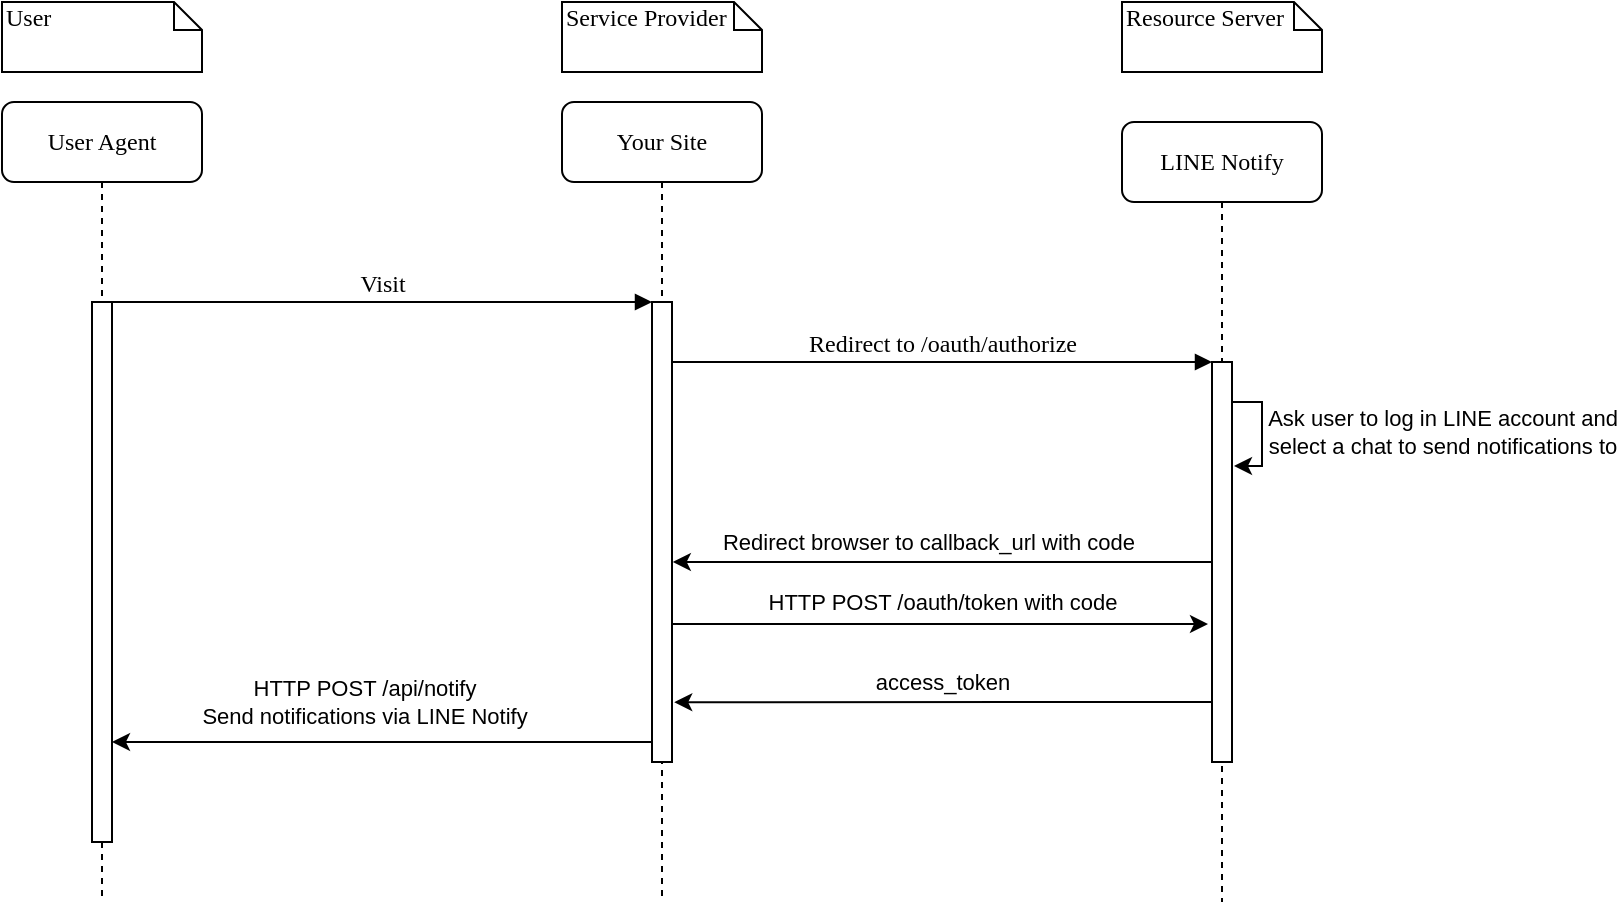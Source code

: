 <mxfile version="14.5.1" type="device"><diagram name="Page-1" id="13e1069c-82ec-6db2-03f1-153e76fe0fe0"><mxGraphModel dx="1694" dy="1174" grid="1" gridSize="10" guides="1" tooltips="1" connect="1" arrows="1" fold="1" page="1" pageScale="1" pageWidth="1100" pageHeight="850" background="#ffffff" math="0" shadow="0"><root><mxCell id="0"/><mxCell id="1" parent="0"/><mxCell id="7baba1c4bc27f4b0-2" value="Your Site" style="shape=umlLifeline;perimeter=lifelinePerimeter;whiteSpace=wrap;html=1;container=1;collapsible=0;recursiveResize=0;outlineConnect=0;rounded=1;shadow=0;comic=0;labelBackgroundColor=none;strokeWidth=1;fontFamily=Verdana;fontSize=12;align=center;" parent="1" vertex="1"><mxGeometry x="390" y="80" width="100" height="400" as="geometry"/></mxCell><mxCell id="7baba1c4bc27f4b0-10" value="" style="html=1;points=[];perimeter=orthogonalPerimeter;rounded=0;shadow=0;comic=0;labelBackgroundColor=none;strokeWidth=1;fontFamily=Verdana;fontSize=12;align=center;" parent="7baba1c4bc27f4b0-2" vertex="1"><mxGeometry x="45" y="100" width="10" height="230" as="geometry"/></mxCell><mxCell id="7baba1c4bc27f4b0-3" value="LINE Notify" style="shape=umlLifeline;perimeter=lifelinePerimeter;whiteSpace=wrap;html=1;container=1;collapsible=0;recursiveResize=0;outlineConnect=0;rounded=1;shadow=0;comic=0;labelBackgroundColor=none;strokeWidth=1;fontFamily=Verdana;fontSize=12;align=center;" parent="1" vertex="1"><mxGeometry x="670" y="90" width="100" height="390" as="geometry"/></mxCell><mxCell id="7baba1c4bc27f4b0-13" value="" style="html=1;points=[];perimeter=orthogonalPerimeter;rounded=0;shadow=0;comic=0;labelBackgroundColor=none;strokeWidth=1;fontFamily=Verdana;fontSize=12;align=center;" parent="7baba1c4bc27f4b0-3" vertex="1"><mxGeometry x="45" y="120" width="10" height="200" as="geometry"/></mxCell><mxCell id="lpXpZ-bWZ1pc868USufZ-1" style="edgeStyle=orthogonalEdgeStyle;rounded=0;orthogonalLoop=1;jettySize=auto;html=1;entryX=1.1;entryY=0.26;entryDx=0;entryDy=0;entryPerimeter=0;" edge="1" parent="7baba1c4bc27f4b0-3" source="7baba1c4bc27f4b0-13" target="7baba1c4bc27f4b0-13"><mxGeometry relative="1" as="geometry"><Array as="points"><mxPoint x="70" y="140"/></Array></mxGeometry></mxCell><mxCell id="lpXpZ-bWZ1pc868USufZ-2" value="Ask user to log in LINE account and&lt;br&gt;select a chat to send notifications to" style="edgeLabel;html=1;align=center;verticalAlign=middle;resizable=0;points=[];" vertex="1" connectable="0" parent="lpXpZ-bWZ1pc868USufZ-1"><mxGeometry x="-0.016" y="1" relative="1" as="geometry"><mxPoint x="89" as="offset"/></mxGeometry></mxCell><mxCell id="7baba1c4bc27f4b0-8" value="User Agent" style="shape=umlLifeline;perimeter=lifelinePerimeter;whiteSpace=wrap;html=1;container=1;collapsible=0;recursiveResize=0;outlineConnect=0;rounded=1;shadow=0;comic=0;labelBackgroundColor=none;strokeWidth=1;fontFamily=Verdana;fontSize=12;align=center;" parent="1" vertex="1"><mxGeometry x="110" y="80" width="100" height="400" as="geometry"/></mxCell><mxCell id="7baba1c4bc27f4b0-9" value="" style="html=1;points=[];perimeter=orthogonalPerimeter;rounded=0;shadow=0;comic=0;labelBackgroundColor=none;strokeWidth=1;fontFamily=Verdana;fontSize=12;align=center;" parent="7baba1c4bc27f4b0-8" vertex="1"><mxGeometry x="45" y="100" width="10" height="270" as="geometry"/></mxCell><mxCell id="7baba1c4bc27f4b0-11" value="Visit" style="html=1;verticalAlign=bottom;endArrow=block;entryX=0;entryY=0;labelBackgroundColor=none;fontFamily=Verdana;fontSize=12;edgeStyle=elbowEdgeStyle;elbow=vertical;" parent="1" source="7baba1c4bc27f4b0-9" target="7baba1c4bc27f4b0-10" edge="1"><mxGeometry relative="1" as="geometry"><mxPoint x="220" y="190" as="sourcePoint"/></mxGeometry></mxCell><mxCell id="7baba1c4bc27f4b0-14" value="Redirect to /oauth/authorize" style="html=1;verticalAlign=bottom;endArrow=block;entryX=0;entryY=0;labelBackgroundColor=none;fontFamily=Verdana;fontSize=12;edgeStyle=elbowEdgeStyle;elbow=vertical;" parent="1" source="7baba1c4bc27f4b0-10" target="7baba1c4bc27f4b0-13" edge="1"><mxGeometry relative="1" as="geometry"><mxPoint x="460" y="200" as="sourcePoint"/></mxGeometry></mxCell><mxCell id="7baba1c4bc27f4b0-40" value="User" style="shape=note;whiteSpace=wrap;html=1;size=14;verticalAlign=top;align=left;spacingTop=-6;rounded=0;shadow=0;comic=0;labelBackgroundColor=none;strokeWidth=1;fontFamily=Verdana;fontSize=12" parent="1" vertex="1"><mxGeometry x="110" y="30" width="100" height="35" as="geometry"/></mxCell><mxCell id="7baba1c4bc27f4b0-41" value="Service Provider" style="shape=note;whiteSpace=wrap;html=1;size=14;verticalAlign=top;align=left;spacingTop=-6;rounded=0;shadow=0;comic=0;labelBackgroundColor=none;strokeWidth=1;fontFamily=Verdana;fontSize=12" parent="1" vertex="1"><mxGeometry x="390" y="30" width="100" height="35" as="geometry"/></mxCell><mxCell id="7baba1c4bc27f4b0-42" value="Resource Server" style="shape=note;whiteSpace=wrap;html=1;size=14;verticalAlign=top;align=left;spacingTop=-6;rounded=0;shadow=0;comic=0;labelBackgroundColor=none;strokeWidth=1;fontFamily=Verdana;fontSize=12" parent="1" vertex="1"><mxGeometry x="670" y="30" width="100" height="35" as="geometry"/></mxCell><mxCell id="lpXpZ-bWZ1pc868USufZ-3" value="Redirect browser to callback_url with code" style="edgeStyle=orthogonalEdgeStyle;rounded=0;orthogonalLoop=1;jettySize=auto;html=1;entryX=1.041;entryY=0.565;entryDx=0;entryDy=0;entryPerimeter=0;" edge="1" parent="1" source="7baba1c4bc27f4b0-13" target="7baba1c4bc27f4b0-10"><mxGeometry x="0.053" y="-10" relative="1" as="geometry"><mxPoint x="450" y="310" as="targetPoint"/><Array as="points"><mxPoint x="520" y="310"/></Array><mxPoint as="offset"/></mxGeometry></mxCell><mxCell id="lpXpZ-bWZ1pc868USufZ-4" style="edgeStyle=orthogonalEdgeStyle;rounded=0;orthogonalLoop=1;jettySize=auto;html=1;entryX=-0.2;entryY=0.655;entryDx=0;entryDy=0;entryPerimeter=0;" edge="1" parent="1" source="7baba1c4bc27f4b0-10" target="7baba1c4bc27f4b0-13"><mxGeometry relative="1" as="geometry"><Array as="points"><mxPoint x="510" y="341"/><mxPoint x="510" y="341"/></Array></mxGeometry></mxCell><mxCell id="lpXpZ-bWZ1pc868USufZ-5" value="HTTP POST /oauth/token with code" style="edgeLabel;html=1;align=center;verticalAlign=middle;resizable=0;points=[];" vertex="1" connectable="0" parent="lpXpZ-bWZ1pc868USufZ-4"><mxGeometry x="-0.179" y="2" relative="1" as="geometry"><mxPoint x="25" y="-9" as="offset"/></mxGeometry></mxCell><mxCell id="lpXpZ-bWZ1pc868USufZ-6" style="edgeStyle=orthogonalEdgeStyle;rounded=0;orthogonalLoop=1;jettySize=auto;html=1;entryX=1.112;entryY=0.87;entryDx=0;entryDy=0;entryPerimeter=0;" edge="1" parent="1" source="7baba1c4bc27f4b0-13" target="7baba1c4bc27f4b0-10"><mxGeometry relative="1" as="geometry"><Array as="points"><mxPoint x="650" y="380"/><mxPoint x="650" y="380"/></Array></mxGeometry></mxCell><mxCell id="lpXpZ-bWZ1pc868USufZ-7" value="access_token" style="edgeLabel;html=1;align=center;verticalAlign=middle;resizable=0;points=[];" vertex="1" connectable="0" parent="lpXpZ-bWZ1pc868USufZ-6"><mxGeometry x="-0.1" relative="1" as="geometry"><mxPoint x="-13.86" y="-10.03" as="offset"/></mxGeometry></mxCell><mxCell id="lpXpZ-bWZ1pc868USufZ-8" style="edgeStyle=orthogonalEdgeStyle;rounded=0;orthogonalLoop=1;jettySize=auto;html=1;" edge="1" parent="1" source="7baba1c4bc27f4b0-10"><mxGeometry relative="1" as="geometry"><mxPoint x="165" y="400" as="targetPoint"/><Array as="points"><mxPoint x="165" y="400"/></Array></mxGeometry></mxCell><mxCell id="lpXpZ-bWZ1pc868USufZ-9" value="HTTP POST /api/notify&lt;br&gt;Send notifications via LINE Notify" style="edgeLabel;html=1;align=center;verticalAlign=middle;resizable=0;points=[];" vertex="1" connectable="0" parent="lpXpZ-bWZ1pc868USufZ-8"><mxGeometry x="0.066" y="1" relative="1" as="geometry"><mxPoint y="-21" as="offset"/></mxGeometry></mxCell></root></mxGraphModel></diagram></mxfile>